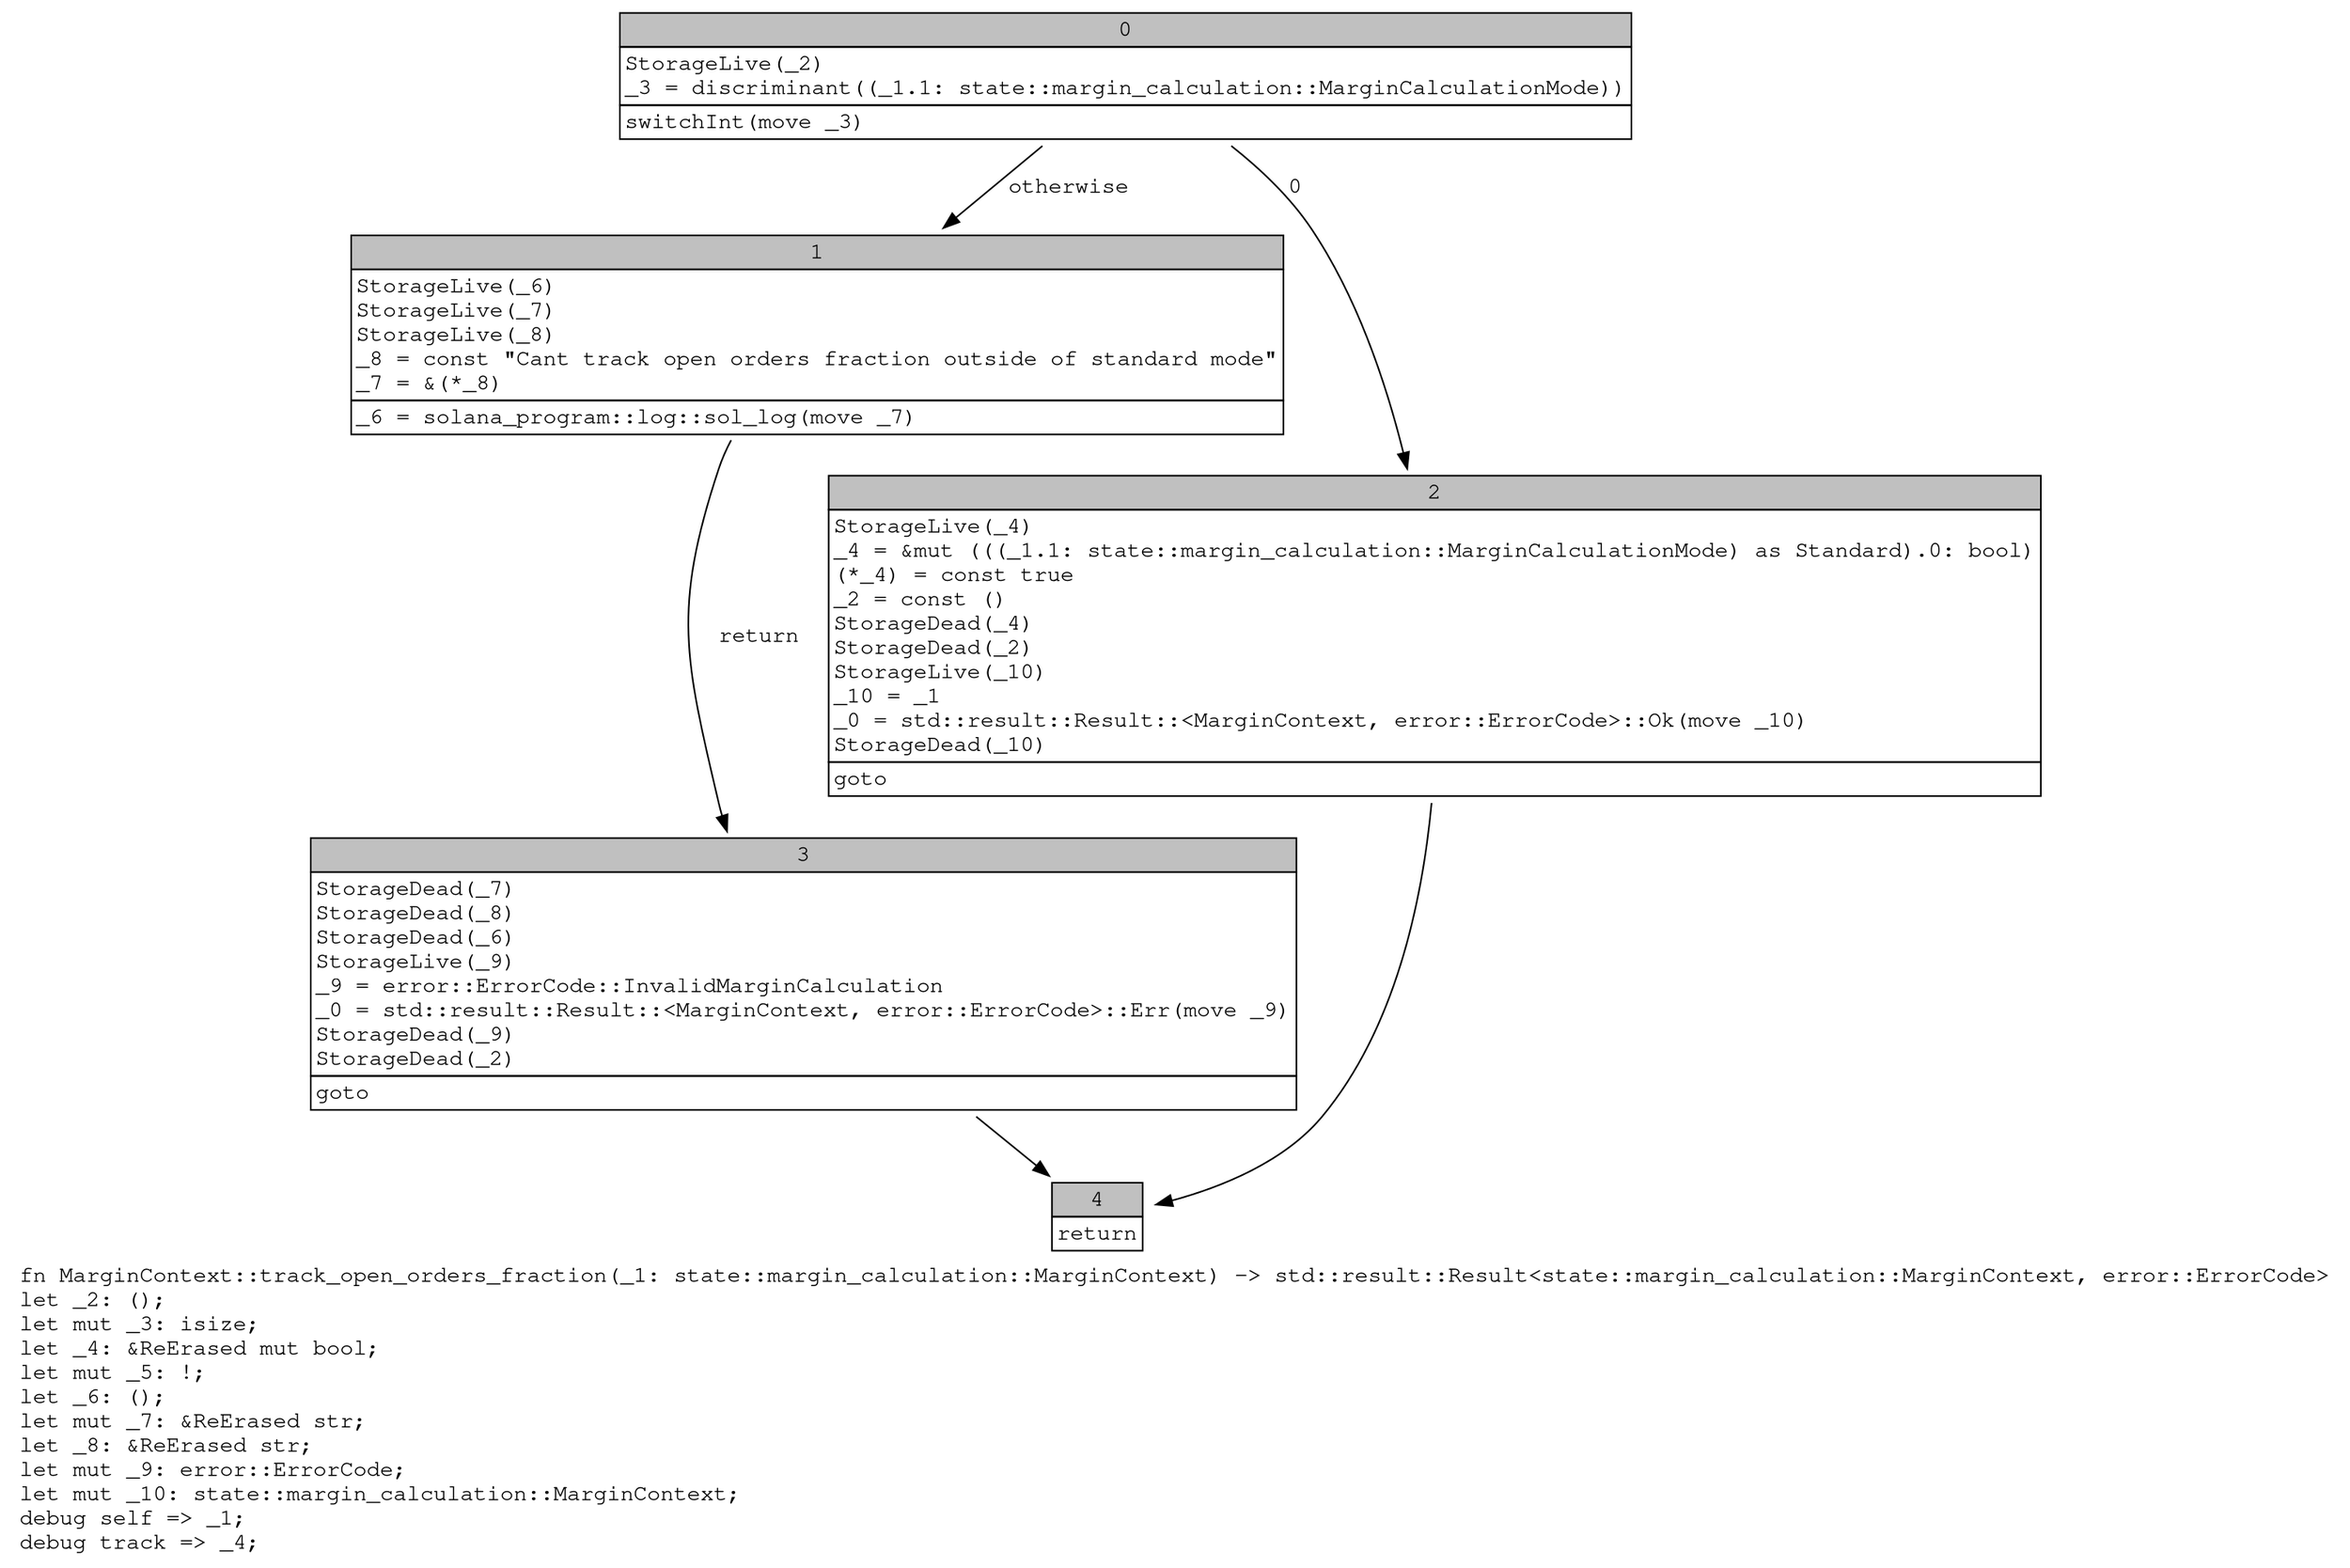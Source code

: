digraph Mir_0_3433 {
    graph [fontname="Courier, monospace"];
    node [fontname="Courier, monospace"];
    edge [fontname="Courier, monospace"];
    label=<fn MarginContext::track_open_orders_fraction(_1: state::margin_calculation::MarginContext) -&gt; std::result::Result&lt;state::margin_calculation::MarginContext, error::ErrorCode&gt;<br align="left"/>let _2: ();<br align="left"/>let mut _3: isize;<br align="left"/>let _4: &amp;ReErased mut bool;<br align="left"/>let mut _5: !;<br align="left"/>let _6: ();<br align="left"/>let mut _7: &amp;ReErased str;<br align="left"/>let _8: &amp;ReErased str;<br align="left"/>let mut _9: error::ErrorCode;<br align="left"/>let mut _10: state::margin_calculation::MarginContext;<br align="left"/>debug self =&gt; _1;<br align="left"/>debug track =&gt; _4;<br align="left"/>>;
    bb0__0_3433 [shape="none", label=<<table border="0" cellborder="1" cellspacing="0"><tr><td bgcolor="gray" align="center" colspan="1">0</td></tr><tr><td align="left" balign="left">StorageLive(_2)<br/>_3 = discriminant((_1.1: state::margin_calculation::MarginCalculationMode))<br/></td></tr><tr><td align="left">switchInt(move _3)</td></tr></table>>];
    bb1__0_3433 [shape="none", label=<<table border="0" cellborder="1" cellspacing="0"><tr><td bgcolor="gray" align="center" colspan="1">1</td></tr><tr><td align="left" balign="left">StorageLive(_6)<br/>StorageLive(_7)<br/>StorageLive(_8)<br/>_8 = const &quot;Cant track open orders fraction outside of standard mode&quot;<br/>_7 = &amp;(*_8)<br/></td></tr><tr><td align="left">_6 = solana_program::log::sol_log(move _7)</td></tr></table>>];
    bb2__0_3433 [shape="none", label=<<table border="0" cellborder="1" cellspacing="0"><tr><td bgcolor="gray" align="center" colspan="1">2</td></tr><tr><td align="left" balign="left">StorageLive(_4)<br/>_4 = &amp;mut (((_1.1: state::margin_calculation::MarginCalculationMode) as Standard).0: bool)<br/>(*_4) = const true<br/>_2 = const ()<br/>StorageDead(_4)<br/>StorageDead(_2)<br/>StorageLive(_10)<br/>_10 = _1<br/>_0 = std::result::Result::&lt;MarginContext, error::ErrorCode&gt;::Ok(move _10)<br/>StorageDead(_10)<br/></td></tr><tr><td align="left">goto</td></tr></table>>];
    bb3__0_3433 [shape="none", label=<<table border="0" cellborder="1" cellspacing="0"><tr><td bgcolor="gray" align="center" colspan="1">3</td></tr><tr><td align="left" balign="left">StorageDead(_7)<br/>StorageDead(_8)<br/>StorageDead(_6)<br/>StorageLive(_9)<br/>_9 = error::ErrorCode::InvalidMarginCalculation<br/>_0 = std::result::Result::&lt;MarginContext, error::ErrorCode&gt;::Err(move _9)<br/>StorageDead(_9)<br/>StorageDead(_2)<br/></td></tr><tr><td align="left">goto</td></tr></table>>];
    bb4__0_3433 [shape="none", label=<<table border="0" cellborder="1" cellspacing="0"><tr><td bgcolor="gray" align="center" colspan="1">4</td></tr><tr><td align="left">return</td></tr></table>>];
    bb0__0_3433 -> bb2__0_3433 [label="0"];
    bb0__0_3433 -> bb1__0_3433 [label="otherwise"];
    bb1__0_3433 -> bb3__0_3433 [label="return"];
    bb2__0_3433 -> bb4__0_3433 [label=""];
    bb3__0_3433 -> bb4__0_3433 [label=""];
}

